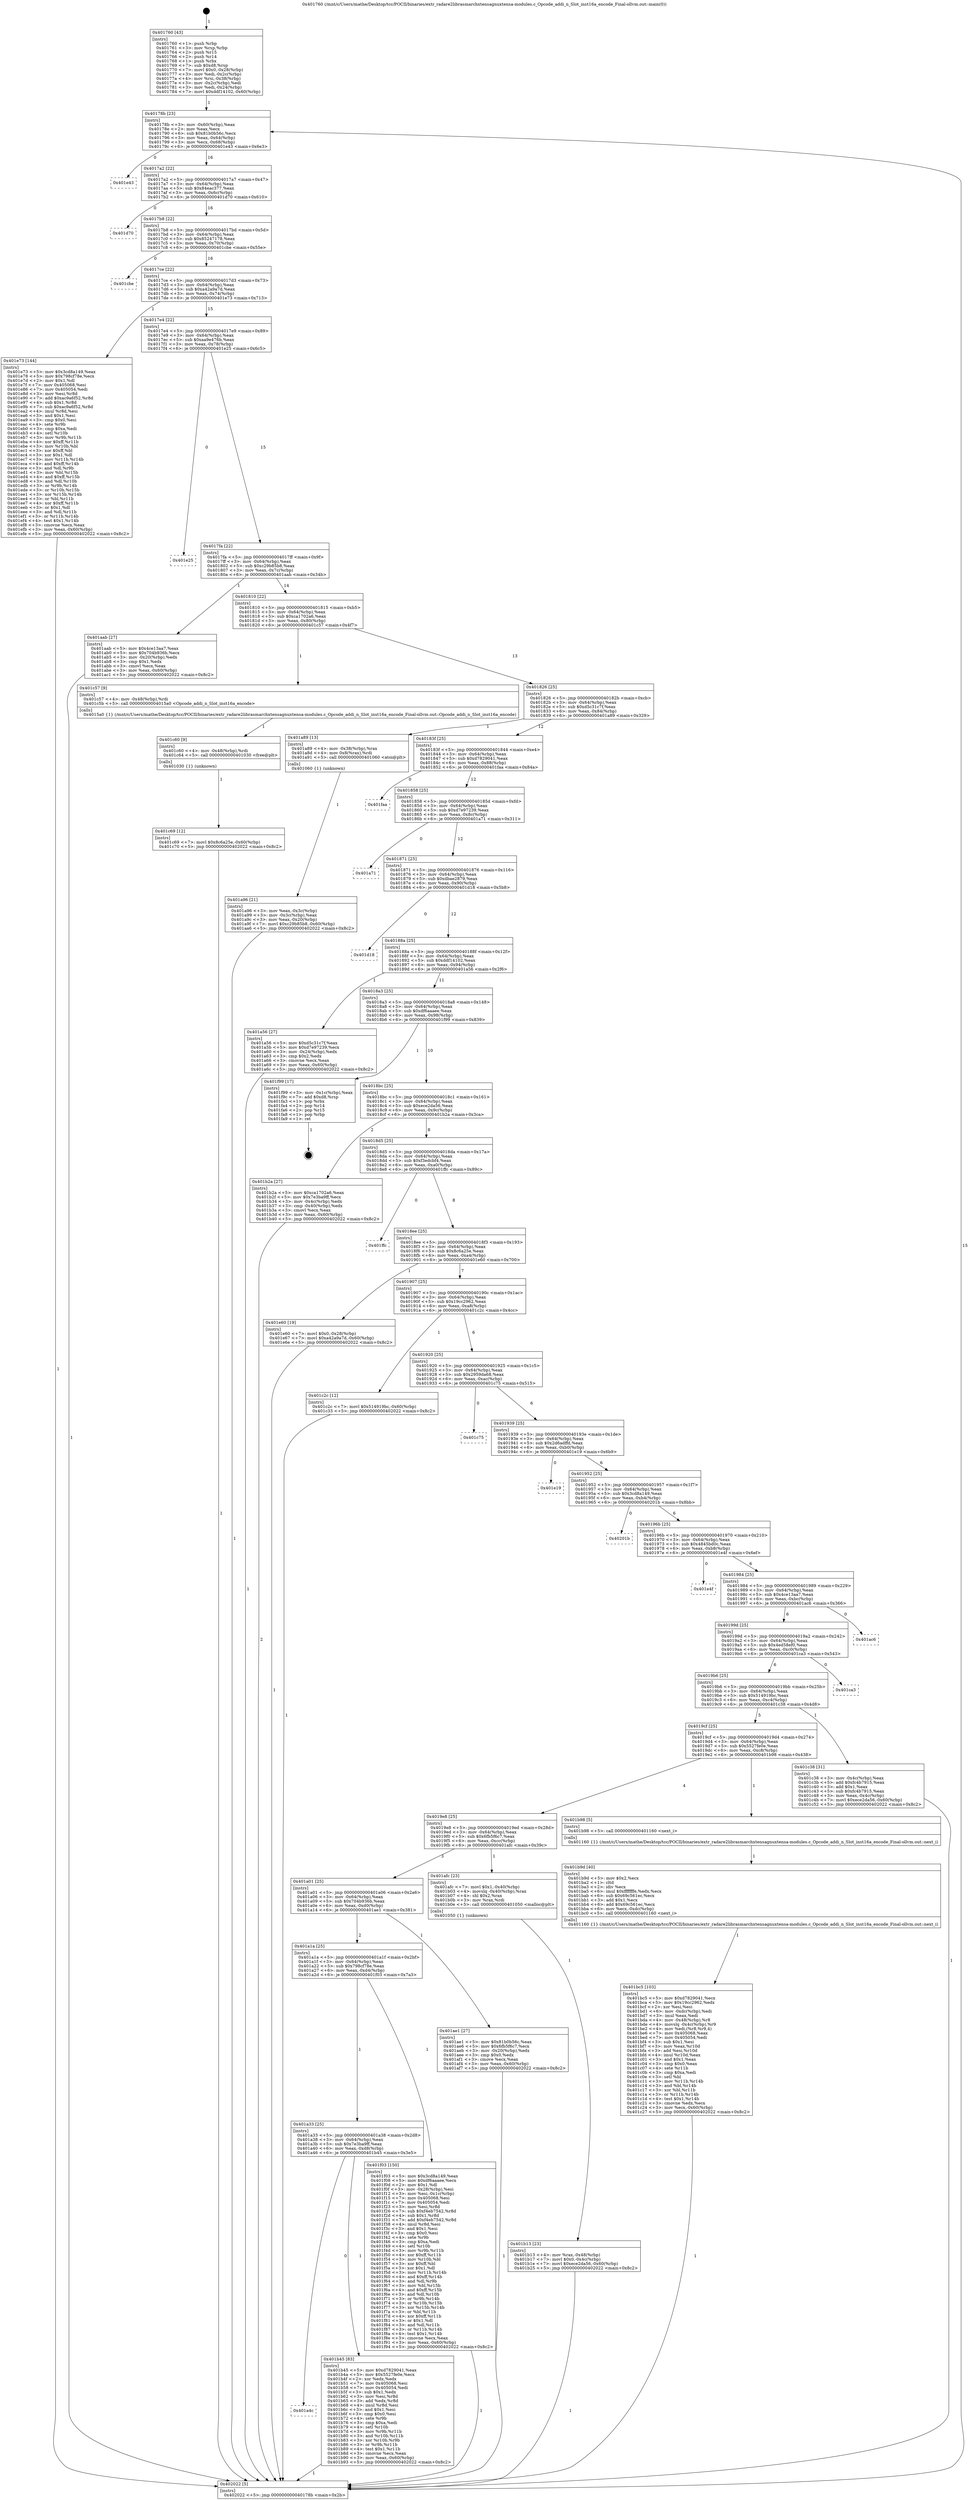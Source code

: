 digraph "0x401760" {
  label = "0x401760 (/mnt/c/Users/mathe/Desktop/tcc/POCII/binaries/extr_radare2librasmarchxtensagnuxtensa-modules.c_Opcode_addi_n_Slot_inst16a_encode_Final-ollvm.out::main(0))"
  labelloc = "t"
  node[shape=record]

  Entry [label="",width=0.3,height=0.3,shape=circle,fillcolor=black,style=filled]
  "0x40178b" [label="{
     0x40178b [23]\l
     | [instrs]\l
     &nbsp;&nbsp;0x40178b \<+3\>: mov -0x60(%rbp),%eax\l
     &nbsp;&nbsp;0x40178e \<+2\>: mov %eax,%ecx\l
     &nbsp;&nbsp;0x401790 \<+6\>: sub $0x81b0b56c,%ecx\l
     &nbsp;&nbsp;0x401796 \<+3\>: mov %eax,-0x64(%rbp)\l
     &nbsp;&nbsp;0x401799 \<+3\>: mov %ecx,-0x68(%rbp)\l
     &nbsp;&nbsp;0x40179c \<+6\>: je 0000000000401e43 \<main+0x6e3\>\l
  }"]
  "0x401e43" [label="{
     0x401e43\l
  }", style=dashed]
  "0x4017a2" [label="{
     0x4017a2 [22]\l
     | [instrs]\l
     &nbsp;&nbsp;0x4017a2 \<+5\>: jmp 00000000004017a7 \<main+0x47\>\l
     &nbsp;&nbsp;0x4017a7 \<+3\>: mov -0x64(%rbp),%eax\l
     &nbsp;&nbsp;0x4017aa \<+5\>: sub $0x84eac377,%eax\l
     &nbsp;&nbsp;0x4017af \<+3\>: mov %eax,-0x6c(%rbp)\l
     &nbsp;&nbsp;0x4017b2 \<+6\>: je 0000000000401d70 \<main+0x610\>\l
  }"]
  Exit [label="",width=0.3,height=0.3,shape=circle,fillcolor=black,style=filled,peripheries=2]
  "0x401d70" [label="{
     0x401d70\l
  }", style=dashed]
  "0x4017b8" [label="{
     0x4017b8 [22]\l
     | [instrs]\l
     &nbsp;&nbsp;0x4017b8 \<+5\>: jmp 00000000004017bd \<main+0x5d\>\l
     &nbsp;&nbsp;0x4017bd \<+3\>: mov -0x64(%rbp),%eax\l
     &nbsp;&nbsp;0x4017c0 \<+5\>: sub $0x85247178,%eax\l
     &nbsp;&nbsp;0x4017c5 \<+3\>: mov %eax,-0x70(%rbp)\l
     &nbsp;&nbsp;0x4017c8 \<+6\>: je 0000000000401cbe \<main+0x55e\>\l
  }"]
  "0x401c69" [label="{
     0x401c69 [12]\l
     | [instrs]\l
     &nbsp;&nbsp;0x401c69 \<+7\>: movl $0x8c6a25e,-0x60(%rbp)\l
     &nbsp;&nbsp;0x401c70 \<+5\>: jmp 0000000000402022 \<main+0x8c2\>\l
  }"]
  "0x401cbe" [label="{
     0x401cbe\l
  }", style=dashed]
  "0x4017ce" [label="{
     0x4017ce [22]\l
     | [instrs]\l
     &nbsp;&nbsp;0x4017ce \<+5\>: jmp 00000000004017d3 \<main+0x73\>\l
     &nbsp;&nbsp;0x4017d3 \<+3\>: mov -0x64(%rbp),%eax\l
     &nbsp;&nbsp;0x4017d6 \<+5\>: sub $0xa42a9a7d,%eax\l
     &nbsp;&nbsp;0x4017db \<+3\>: mov %eax,-0x74(%rbp)\l
     &nbsp;&nbsp;0x4017de \<+6\>: je 0000000000401e73 \<main+0x713\>\l
  }"]
  "0x401c60" [label="{
     0x401c60 [9]\l
     | [instrs]\l
     &nbsp;&nbsp;0x401c60 \<+4\>: mov -0x48(%rbp),%rdi\l
     &nbsp;&nbsp;0x401c64 \<+5\>: call 0000000000401030 \<free@plt\>\l
     | [calls]\l
     &nbsp;&nbsp;0x401030 \{1\} (unknown)\l
  }"]
  "0x401e73" [label="{
     0x401e73 [144]\l
     | [instrs]\l
     &nbsp;&nbsp;0x401e73 \<+5\>: mov $0x3cd8a149,%eax\l
     &nbsp;&nbsp;0x401e78 \<+5\>: mov $0x798cf78e,%ecx\l
     &nbsp;&nbsp;0x401e7d \<+2\>: mov $0x1,%dl\l
     &nbsp;&nbsp;0x401e7f \<+7\>: mov 0x405068,%esi\l
     &nbsp;&nbsp;0x401e86 \<+7\>: mov 0x405054,%edi\l
     &nbsp;&nbsp;0x401e8d \<+3\>: mov %esi,%r8d\l
     &nbsp;&nbsp;0x401e90 \<+7\>: add $0xac9a6f52,%r8d\l
     &nbsp;&nbsp;0x401e97 \<+4\>: sub $0x1,%r8d\l
     &nbsp;&nbsp;0x401e9b \<+7\>: sub $0xac9a6f52,%r8d\l
     &nbsp;&nbsp;0x401ea2 \<+4\>: imul %r8d,%esi\l
     &nbsp;&nbsp;0x401ea6 \<+3\>: and $0x1,%esi\l
     &nbsp;&nbsp;0x401ea9 \<+3\>: cmp $0x0,%esi\l
     &nbsp;&nbsp;0x401eac \<+4\>: sete %r9b\l
     &nbsp;&nbsp;0x401eb0 \<+3\>: cmp $0xa,%edi\l
     &nbsp;&nbsp;0x401eb3 \<+4\>: setl %r10b\l
     &nbsp;&nbsp;0x401eb7 \<+3\>: mov %r9b,%r11b\l
     &nbsp;&nbsp;0x401eba \<+4\>: xor $0xff,%r11b\l
     &nbsp;&nbsp;0x401ebe \<+3\>: mov %r10b,%bl\l
     &nbsp;&nbsp;0x401ec1 \<+3\>: xor $0xff,%bl\l
     &nbsp;&nbsp;0x401ec4 \<+3\>: xor $0x1,%dl\l
     &nbsp;&nbsp;0x401ec7 \<+3\>: mov %r11b,%r14b\l
     &nbsp;&nbsp;0x401eca \<+4\>: and $0xff,%r14b\l
     &nbsp;&nbsp;0x401ece \<+3\>: and %dl,%r9b\l
     &nbsp;&nbsp;0x401ed1 \<+3\>: mov %bl,%r15b\l
     &nbsp;&nbsp;0x401ed4 \<+4\>: and $0xff,%r15b\l
     &nbsp;&nbsp;0x401ed8 \<+3\>: and %dl,%r10b\l
     &nbsp;&nbsp;0x401edb \<+3\>: or %r9b,%r14b\l
     &nbsp;&nbsp;0x401ede \<+3\>: or %r10b,%r15b\l
     &nbsp;&nbsp;0x401ee1 \<+3\>: xor %r15b,%r14b\l
     &nbsp;&nbsp;0x401ee4 \<+3\>: or %bl,%r11b\l
     &nbsp;&nbsp;0x401ee7 \<+4\>: xor $0xff,%r11b\l
     &nbsp;&nbsp;0x401eeb \<+3\>: or $0x1,%dl\l
     &nbsp;&nbsp;0x401eee \<+3\>: and %dl,%r11b\l
     &nbsp;&nbsp;0x401ef1 \<+3\>: or %r11b,%r14b\l
     &nbsp;&nbsp;0x401ef4 \<+4\>: test $0x1,%r14b\l
     &nbsp;&nbsp;0x401ef8 \<+3\>: cmovne %ecx,%eax\l
     &nbsp;&nbsp;0x401efb \<+3\>: mov %eax,-0x60(%rbp)\l
     &nbsp;&nbsp;0x401efe \<+5\>: jmp 0000000000402022 \<main+0x8c2\>\l
  }"]
  "0x4017e4" [label="{
     0x4017e4 [22]\l
     | [instrs]\l
     &nbsp;&nbsp;0x4017e4 \<+5\>: jmp 00000000004017e9 \<main+0x89\>\l
     &nbsp;&nbsp;0x4017e9 \<+3\>: mov -0x64(%rbp),%eax\l
     &nbsp;&nbsp;0x4017ec \<+5\>: sub $0xaa9e476b,%eax\l
     &nbsp;&nbsp;0x4017f1 \<+3\>: mov %eax,-0x78(%rbp)\l
     &nbsp;&nbsp;0x4017f4 \<+6\>: je 0000000000401e25 \<main+0x6c5\>\l
  }"]
  "0x401bc5" [label="{
     0x401bc5 [103]\l
     | [instrs]\l
     &nbsp;&nbsp;0x401bc5 \<+5\>: mov $0xd7829041,%ecx\l
     &nbsp;&nbsp;0x401bca \<+5\>: mov $0x19cc2962,%edx\l
     &nbsp;&nbsp;0x401bcf \<+2\>: xor %esi,%esi\l
     &nbsp;&nbsp;0x401bd1 \<+6\>: mov -0xdc(%rbp),%edi\l
     &nbsp;&nbsp;0x401bd7 \<+3\>: imul %eax,%edi\l
     &nbsp;&nbsp;0x401bda \<+4\>: mov -0x48(%rbp),%r8\l
     &nbsp;&nbsp;0x401bde \<+4\>: movslq -0x4c(%rbp),%r9\l
     &nbsp;&nbsp;0x401be2 \<+4\>: mov %edi,(%r8,%r9,4)\l
     &nbsp;&nbsp;0x401be6 \<+7\>: mov 0x405068,%eax\l
     &nbsp;&nbsp;0x401bed \<+7\>: mov 0x405054,%edi\l
     &nbsp;&nbsp;0x401bf4 \<+3\>: sub $0x1,%esi\l
     &nbsp;&nbsp;0x401bf7 \<+3\>: mov %eax,%r10d\l
     &nbsp;&nbsp;0x401bfa \<+3\>: add %esi,%r10d\l
     &nbsp;&nbsp;0x401bfd \<+4\>: imul %r10d,%eax\l
     &nbsp;&nbsp;0x401c01 \<+3\>: and $0x1,%eax\l
     &nbsp;&nbsp;0x401c04 \<+3\>: cmp $0x0,%eax\l
     &nbsp;&nbsp;0x401c07 \<+4\>: sete %r11b\l
     &nbsp;&nbsp;0x401c0b \<+3\>: cmp $0xa,%edi\l
     &nbsp;&nbsp;0x401c0e \<+3\>: setl %bl\l
     &nbsp;&nbsp;0x401c11 \<+3\>: mov %r11b,%r14b\l
     &nbsp;&nbsp;0x401c14 \<+3\>: and %bl,%r14b\l
     &nbsp;&nbsp;0x401c17 \<+3\>: xor %bl,%r11b\l
     &nbsp;&nbsp;0x401c1a \<+3\>: or %r11b,%r14b\l
     &nbsp;&nbsp;0x401c1d \<+4\>: test $0x1,%r14b\l
     &nbsp;&nbsp;0x401c21 \<+3\>: cmovne %edx,%ecx\l
     &nbsp;&nbsp;0x401c24 \<+3\>: mov %ecx,-0x60(%rbp)\l
     &nbsp;&nbsp;0x401c27 \<+5\>: jmp 0000000000402022 \<main+0x8c2\>\l
  }"]
  "0x401e25" [label="{
     0x401e25\l
  }", style=dashed]
  "0x4017fa" [label="{
     0x4017fa [22]\l
     | [instrs]\l
     &nbsp;&nbsp;0x4017fa \<+5\>: jmp 00000000004017ff \<main+0x9f\>\l
     &nbsp;&nbsp;0x4017ff \<+3\>: mov -0x64(%rbp),%eax\l
     &nbsp;&nbsp;0x401802 \<+5\>: sub $0xc29b85b8,%eax\l
     &nbsp;&nbsp;0x401807 \<+3\>: mov %eax,-0x7c(%rbp)\l
     &nbsp;&nbsp;0x40180a \<+6\>: je 0000000000401aab \<main+0x34b\>\l
  }"]
  "0x401b9d" [label="{
     0x401b9d [40]\l
     | [instrs]\l
     &nbsp;&nbsp;0x401b9d \<+5\>: mov $0x2,%ecx\l
     &nbsp;&nbsp;0x401ba2 \<+1\>: cltd\l
     &nbsp;&nbsp;0x401ba3 \<+2\>: idiv %ecx\l
     &nbsp;&nbsp;0x401ba5 \<+6\>: imul $0xfffffffe,%edx,%ecx\l
     &nbsp;&nbsp;0x401bab \<+6\>: sub $0x69c561ec,%ecx\l
     &nbsp;&nbsp;0x401bb1 \<+3\>: add $0x1,%ecx\l
     &nbsp;&nbsp;0x401bb4 \<+6\>: add $0x69c561ec,%ecx\l
     &nbsp;&nbsp;0x401bba \<+6\>: mov %ecx,-0xdc(%rbp)\l
     &nbsp;&nbsp;0x401bc0 \<+5\>: call 0000000000401160 \<next_i\>\l
     | [calls]\l
     &nbsp;&nbsp;0x401160 \{1\} (/mnt/c/Users/mathe/Desktop/tcc/POCII/binaries/extr_radare2librasmarchxtensagnuxtensa-modules.c_Opcode_addi_n_Slot_inst16a_encode_Final-ollvm.out::next_i)\l
  }"]
  "0x401aab" [label="{
     0x401aab [27]\l
     | [instrs]\l
     &nbsp;&nbsp;0x401aab \<+5\>: mov $0x4ce13aa7,%eax\l
     &nbsp;&nbsp;0x401ab0 \<+5\>: mov $0x704b936b,%ecx\l
     &nbsp;&nbsp;0x401ab5 \<+3\>: mov -0x20(%rbp),%edx\l
     &nbsp;&nbsp;0x401ab8 \<+3\>: cmp $0x1,%edx\l
     &nbsp;&nbsp;0x401abb \<+3\>: cmovl %ecx,%eax\l
     &nbsp;&nbsp;0x401abe \<+3\>: mov %eax,-0x60(%rbp)\l
     &nbsp;&nbsp;0x401ac1 \<+5\>: jmp 0000000000402022 \<main+0x8c2\>\l
  }"]
  "0x401810" [label="{
     0x401810 [22]\l
     | [instrs]\l
     &nbsp;&nbsp;0x401810 \<+5\>: jmp 0000000000401815 \<main+0xb5\>\l
     &nbsp;&nbsp;0x401815 \<+3\>: mov -0x64(%rbp),%eax\l
     &nbsp;&nbsp;0x401818 \<+5\>: sub $0xca1702a6,%eax\l
     &nbsp;&nbsp;0x40181d \<+3\>: mov %eax,-0x80(%rbp)\l
     &nbsp;&nbsp;0x401820 \<+6\>: je 0000000000401c57 \<main+0x4f7\>\l
  }"]
  "0x401a4c" [label="{
     0x401a4c\l
  }", style=dashed]
  "0x401c57" [label="{
     0x401c57 [9]\l
     | [instrs]\l
     &nbsp;&nbsp;0x401c57 \<+4\>: mov -0x48(%rbp),%rdi\l
     &nbsp;&nbsp;0x401c5b \<+5\>: call 00000000004015a0 \<Opcode_addi_n_Slot_inst16a_encode\>\l
     | [calls]\l
     &nbsp;&nbsp;0x4015a0 \{1\} (/mnt/c/Users/mathe/Desktop/tcc/POCII/binaries/extr_radare2librasmarchxtensagnuxtensa-modules.c_Opcode_addi_n_Slot_inst16a_encode_Final-ollvm.out::Opcode_addi_n_Slot_inst16a_encode)\l
  }"]
  "0x401826" [label="{
     0x401826 [25]\l
     | [instrs]\l
     &nbsp;&nbsp;0x401826 \<+5\>: jmp 000000000040182b \<main+0xcb\>\l
     &nbsp;&nbsp;0x40182b \<+3\>: mov -0x64(%rbp),%eax\l
     &nbsp;&nbsp;0x40182e \<+5\>: sub $0xd5c31c7f,%eax\l
     &nbsp;&nbsp;0x401833 \<+6\>: mov %eax,-0x84(%rbp)\l
     &nbsp;&nbsp;0x401839 \<+6\>: je 0000000000401a89 \<main+0x329\>\l
  }"]
  "0x401b45" [label="{
     0x401b45 [83]\l
     | [instrs]\l
     &nbsp;&nbsp;0x401b45 \<+5\>: mov $0xd7829041,%eax\l
     &nbsp;&nbsp;0x401b4a \<+5\>: mov $0x5527fe0e,%ecx\l
     &nbsp;&nbsp;0x401b4f \<+2\>: xor %edx,%edx\l
     &nbsp;&nbsp;0x401b51 \<+7\>: mov 0x405068,%esi\l
     &nbsp;&nbsp;0x401b58 \<+7\>: mov 0x405054,%edi\l
     &nbsp;&nbsp;0x401b5f \<+3\>: sub $0x1,%edx\l
     &nbsp;&nbsp;0x401b62 \<+3\>: mov %esi,%r8d\l
     &nbsp;&nbsp;0x401b65 \<+3\>: add %edx,%r8d\l
     &nbsp;&nbsp;0x401b68 \<+4\>: imul %r8d,%esi\l
     &nbsp;&nbsp;0x401b6c \<+3\>: and $0x1,%esi\l
     &nbsp;&nbsp;0x401b6f \<+3\>: cmp $0x0,%esi\l
     &nbsp;&nbsp;0x401b72 \<+4\>: sete %r9b\l
     &nbsp;&nbsp;0x401b76 \<+3\>: cmp $0xa,%edi\l
     &nbsp;&nbsp;0x401b79 \<+4\>: setl %r10b\l
     &nbsp;&nbsp;0x401b7d \<+3\>: mov %r9b,%r11b\l
     &nbsp;&nbsp;0x401b80 \<+3\>: and %r10b,%r11b\l
     &nbsp;&nbsp;0x401b83 \<+3\>: xor %r10b,%r9b\l
     &nbsp;&nbsp;0x401b86 \<+3\>: or %r9b,%r11b\l
     &nbsp;&nbsp;0x401b89 \<+4\>: test $0x1,%r11b\l
     &nbsp;&nbsp;0x401b8d \<+3\>: cmovne %ecx,%eax\l
     &nbsp;&nbsp;0x401b90 \<+3\>: mov %eax,-0x60(%rbp)\l
     &nbsp;&nbsp;0x401b93 \<+5\>: jmp 0000000000402022 \<main+0x8c2\>\l
  }"]
  "0x401a89" [label="{
     0x401a89 [13]\l
     | [instrs]\l
     &nbsp;&nbsp;0x401a89 \<+4\>: mov -0x38(%rbp),%rax\l
     &nbsp;&nbsp;0x401a8d \<+4\>: mov 0x8(%rax),%rdi\l
     &nbsp;&nbsp;0x401a91 \<+5\>: call 0000000000401060 \<atoi@plt\>\l
     | [calls]\l
     &nbsp;&nbsp;0x401060 \{1\} (unknown)\l
  }"]
  "0x40183f" [label="{
     0x40183f [25]\l
     | [instrs]\l
     &nbsp;&nbsp;0x40183f \<+5\>: jmp 0000000000401844 \<main+0xe4\>\l
     &nbsp;&nbsp;0x401844 \<+3\>: mov -0x64(%rbp),%eax\l
     &nbsp;&nbsp;0x401847 \<+5\>: sub $0xd7829041,%eax\l
     &nbsp;&nbsp;0x40184c \<+6\>: mov %eax,-0x88(%rbp)\l
     &nbsp;&nbsp;0x401852 \<+6\>: je 0000000000401faa \<main+0x84a\>\l
  }"]
  "0x401a33" [label="{
     0x401a33 [25]\l
     | [instrs]\l
     &nbsp;&nbsp;0x401a33 \<+5\>: jmp 0000000000401a38 \<main+0x2d8\>\l
     &nbsp;&nbsp;0x401a38 \<+3\>: mov -0x64(%rbp),%eax\l
     &nbsp;&nbsp;0x401a3b \<+5\>: sub $0x7e3ba9ff,%eax\l
     &nbsp;&nbsp;0x401a40 \<+6\>: mov %eax,-0xd8(%rbp)\l
     &nbsp;&nbsp;0x401a46 \<+6\>: je 0000000000401b45 \<main+0x3e5\>\l
  }"]
  "0x401faa" [label="{
     0x401faa\l
  }", style=dashed]
  "0x401858" [label="{
     0x401858 [25]\l
     | [instrs]\l
     &nbsp;&nbsp;0x401858 \<+5\>: jmp 000000000040185d \<main+0xfd\>\l
     &nbsp;&nbsp;0x40185d \<+3\>: mov -0x64(%rbp),%eax\l
     &nbsp;&nbsp;0x401860 \<+5\>: sub $0xd7e97239,%eax\l
     &nbsp;&nbsp;0x401865 \<+6\>: mov %eax,-0x8c(%rbp)\l
     &nbsp;&nbsp;0x40186b \<+6\>: je 0000000000401a71 \<main+0x311\>\l
  }"]
  "0x401f03" [label="{
     0x401f03 [150]\l
     | [instrs]\l
     &nbsp;&nbsp;0x401f03 \<+5\>: mov $0x3cd8a149,%eax\l
     &nbsp;&nbsp;0x401f08 \<+5\>: mov $0xdf6aaaee,%ecx\l
     &nbsp;&nbsp;0x401f0d \<+2\>: mov $0x1,%dl\l
     &nbsp;&nbsp;0x401f0f \<+3\>: mov -0x28(%rbp),%esi\l
     &nbsp;&nbsp;0x401f12 \<+3\>: mov %esi,-0x1c(%rbp)\l
     &nbsp;&nbsp;0x401f15 \<+7\>: mov 0x405068,%esi\l
     &nbsp;&nbsp;0x401f1c \<+7\>: mov 0x405054,%edi\l
     &nbsp;&nbsp;0x401f23 \<+3\>: mov %esi,%r8d\l
     &nbsp;&nbsp;0x401f26 \<+7\>: sub $0xf4eb7542,%r8d\l
     &nbsp;&nbsp;0x401f2d \<+4\>: sub $0x1,%r8d\l
     &nbsp;&nbsp;0x401f31 \<+7\>: add $0xf4eb7542,%r8d\l
     &nbsp;&nbsp;0x401f38 \<+4\>: imul %r8d,%esi\l
     &nbsp;&nbsp;0x401f3c \<+3\>: and $0x1,%esi\l
     &nbsp;&nbsp;0x401f3f \<+3\>: cmp $0x0,%esi\l
     &nbsp;&nbsp;0x401f42 \<+4\>: sete %r9b\l
     &nbsp;&nbsp;0x401f46 \<+3\>: cmp $0xa,%edi\l
     &nbsp;&nbsp;0x401f49 \<+4\>: setl %r10b\l
     &nbsp;&nbsp;0x401f4d \<+3\>: mov %r9b,%r11b\l
     &nbsp;&nbsp;0x401f50 \<+4\>: xor $0xff,%r11b\l
     &nbsp;&nbsp;0x401f54 \<+3\>: mov %r10b,%bl\l
     &nbsp;&nbsp;0x401f57 \<+3\>: xor $0xff,%bl\l
     &nbsp;&nbsp;0x401f5a \<+3\>: xor $0x1,%dl\l
     &nbsp;&nbsp;0x401f5d \<+3\>: mov %r11b,%r14b\l
     &nbsp;&nbsp;0x401f60 \<+4\>: and $0xff,%r14b\l
     &nbsp;&nbsp;0x401f64 \<+3\>: and %dl,%r9b\l
     &nbsp;&nbsp;0x401f67 \<+3\>: mov %bl,%r15b\l
     &nbsp;&nbsp;0x401f6a \<+4\>: and $0xff,%r15b\l
     &nbsp;&nbsp;0x401f6e \<+3\>: and %dl,%r10b\l
     &nbsp;&nbsp;0x401f71 \<+3\>: or %r9b,%r14b\l
     &nbsp;&nbsp;0x401f74 \<+3\>: or %r10b,%r15b\l
     &nbsp;&nbsp;0x401f77 \<+3\>: xor %r15b,%r14b\l
     &nbsp;&nbsp;0x401f7a \<+3\>: or %bl,%r11b\l
     &nbsp;&nbsp;0x401f7d \<+4\>: xor $0xff,%r11b\l
     &nbsp;&nbsp;0x401f81 \<+3\>: or $0x1,%dl\l
     &nbsp;&nbsp;0x401f84 \<+3\>: and %dl,%r11b\l
     &nbsp;&nbsp;0x401f87 \<+3\>: or %r11b,%r14b\l
     &nbsp;&nbsp;0x401f8a \<+4\>: test $0x1,%r14b\l
     &nbsp;&nbsp;0x401f8e \<+3\>: cmovne %ecx,%eax\l
     &nbsp;&nbsp;0x401f91 \<+3\>: mov %eax,-0x60(%rbp)\l
     &nbsp;&nbsp;0x401f94 \<+5\>: jmp 0000000000402022 \<main+0x8c2\>\l
  }"]
  "0x401a71" [label="{
     0x401a71\l
  }", style=dashed]
  "0x401871" [label="{
     0x401871 [25]\l
     | [instrs]\l
     &nbsp;&nbsp;0x401871 \<+5\>: jmp 0000000000401876 \<main+0x116\>\l
     &nbsp;&nbsp;0x401876 \<+3\>: mov -0x64(%rbp),%eax\l
     &nbsp;&nbsp;0x401879 \<+5\>: sub $0xdbae2879,%eax\l
     &nbsp;&nbsp;0x40187e \<+6\>: mov %eax,-0x90(%rbp)\l
     &nbsp;&nbsp;0x401884 \<+6\>: je 0000000000401d18 \<main+0x5b8\>\l
  }"]
  "0x401b13" [label="{
     0x401b13 [23]\l
     | [instrs]\l
     &nbsp;&nbsp;0x401b13 \<+4\>: mov %rax,-0x48(%rbp)\l
     &nbsp;&nbsp;0x401b17 \<+7\>: movl $0x0,-0x4c(%rbp)\l
     &nbsp;&nbsp;0x401b1e \<+7\>: movl $0xece2da56,-0x60(%rbp)\l
     &nbsp;&nbsp;0x401b25 \<+5\>: jmp 0000000000402022 \<main+0x8c2\>\l
  }"]
  "0x401d18" [label="{
     0x401d18\l
  }", style=dashed]
  "0x40188a" [label="{
     0x40188a [25]\l
     | [instrs]\l
     &nbsp;&nbsp;0x40188a \<+5\>: jmp 000000000040188f \<main+0x12f\>\l
     &nbsp;&nbsp;0x40188f \<+3\>: mov -0x64(%rbp),%eax\l
     &nbsp;&nbsp;0x401892 \<+5\>: sub $0xddf14102,%eax\l
     &nbsp;&nbsp;0x401897 \<+6\>: mov %eax,-0x94(%rbp)\l
     &nbsp;&nbsp;0x40189d \<+6\>: je 0000000000401a56 \<main+0x2f6\>\l
  }"]
  "0x401a1a" [label="{
     0x401a1a [25]\l
     | [instrs]\l
     &nbsp;&nbsp;0x401a1a \<+5\>: jmp 0000000000401a1f \<main+0x2bf\>\l
     &nbsp;&nbsp;0x401a1f \<+3\>: mov -0x64(%rbp),%eax\l
     &nbsp;&nbsp;0x401a22 \<+5\>: sub $0x798cf78e,%eax\l
     &nbsp;&nbsp;0x401a27 \<+6\>: mov %eax,-0xd4(%rbp)\l
     &nbsp;&nbsp;0x401a2d \<+6\>: je 0000000000401f03 \<main+0x7a3\>\l
  }"]
  "0x401a56" [label="{
     0x401a56 [27]\l
     | [instrs]\l
     &nbsp;&nbsp;0x401a56 \<+5\>: mov $0xd5c31c7f,%eax\l
     &nbsp;&nbsp;0x401a5b \<+5\>: mov $0xd7e97239,%ecx\l
     &nbsp;&nbsp;0x401a60 \<+3\>: mov -0x24(%rbp),%edx\l
     &nbsp;&nbsp;0x401a63 \<+3\>: cmp $0x2,%edx\l
     &nbsp;&nbsp;0x401a66 \<+3\>: cmovne %ecx,%eax\l
     &nbsp;&nbsp;0x401a69 \<+3\>: mov %eax,-0x60(%rbp)\l
     &nbsp;&nbsp;0x401a6c \<+5\>: jmp 0000000000402022 \<main+0x8c2\>\l
  }"]
  "0x4018a3" [label="{
     0x4018a3 [25]\l
     | [instrs]\l
     &nbsp;&nbsp;0x4018a3 \<+5\>: jmp 00000000004018a8 \<main+0x148\>\l
     &nbsp;&nbsp;0x4018a8 \<+3\>: mov -0x64(%rbp),%eax\l
     &nbsp;&nbsp;0x4018ab \<+5\>: sub $0xdf6aaaee,%eax\l
     &nbsp;&nbsp;0x4018b0 \<+6\>: mov %eax,-0x98(%rbp)\l
     &nbsp;&nbsp;0x4018b6 \<+6\>: je 0000000000401f99 \<main+0x839\>\l
  }"]
  "0x402022" [label="{
     0x402022 [5]\l
     | [instrs]\l
     &nbsp;&nbsp;0x402022 \<+5\>: jmp 000000000040178b \<main+0x2b\>\l
  }"]
  "0x401760" [label="{
     0x401760 [43]\l
     | [instrs]\l
     &nbsp;&nbsp;0x401760 \<+1\>: push %rbp\l
     &nbsp;&nbsp;0x401761 \<+3\>: mov %rsp,%rbp\l
     &nbsp;&nbsp;0x401764 \<+2\>: push %r15\l
     &nbsp;&nbsp;0x401766 \<+2\>: push %r14\l
     &nbsp;&nbsp;0x401768 \<+1\>: push %rbx\l
     &nbsp;&nbsp;0x401769 \<+7\>: sub $0xd8,%rsp\l
     &nbsp;&nbsp;0x401770 \<+7\>: movl $0x0,-0x28(%rbp)\l
     &nbsp;&nbsp;0x401777 \<+3\>: mov %edi,-0x2c(%rbp)\l
     &nbsp;&nbsp;0x40177a \<+4\>: mov %rsi,-0x38(%rbp)\l
     &nbsp;&nbsp;0x40177e \<+3\>: mov -0x2c(%rbp),%edi\l
     &nbsp;&nbsp;0x401781 \<+3\>: mov %edi,-0x24(%rbp)\l
     &nbsp;&nbsp;0x401784 \<+7\>: movl $0xddf14102,-0x60(%rbp)\l
  }"]
  "0x401a96" [label="{
     0x401a96 [21]\l
     | [instrs]\l
     &nbsp;&nbsp;0x401a96 \<+3\>: mov %eax,-0x3c(%rbp)\l
     &nbsp;&nbsp;0x401a99 \<+3\>: mov -0x3c(%rbp),%eax\l
     &nbsp;&nbsp;0x401a9c \<+3\>: mov %eax,-0x20(%rbp)\l
     &nbsp;&nbsp;0x401a9f \<+7\>: movl $0xc29b85b8,-0x60(%rbp)\l
     &nbsp;&nbsp;0x401aa6 \<+5\>: jmp 0000000000402022 \<main+0x8c2\>\l
  }"]
  "0x401ae1" [label="{
     0x401ae1 [27]\l
     | [instrs]\l
     &nbsp;&nbsp;0x401ae1 \<+5\>: mov $0x81b0b56c,%eax\l
     &nbsp;&nbsp;0x401ae6 \<+5\>: mov $0x6fb5f6c7,%ecx\l
     &nbsp;&nbsp;0x401aeb \<+3\>: mov -0x20(%rbp),%edx\l
     &nbsp;&nbsp;0x401aee \<+3\>: cmp $0x0,%edx\l
     &nbsp;&nbsp;0x401af1 \<+3\>: cmove %ecx,%eax\l
     &nbsp;&nbsp;0x401af4 \<+3\>: mov %eax,-0x60(%rbp)\l
     &nbsp;&nbsp;0x401af7 \<+5\>: jmp 0000000000402022 \<main+0x8c2\>\l
  }"]
  "0x401f99" [label="{
     0x401f99 [17]\l
     | [instrs]\l
     &nbsp;&nbsp;0x401f99 \<+3\>: mov -0x1c(%rbp),%eax\l
     &nbsp;&nbsp;0x401f9c \<+7\>: add $0xd8,%rsp\l
     &nbsp;&nbsp;0x401fa3 \<+1\>: pop %rbx\l
     &nbsp;&nbsp;0x401fa4 \<+2\>: pop %r14\l
     &nbsp;&nbsp;0x401fa6 \<+2\>: pop %r15\l
     &nbsp;&nbsp;0x401fa8 \<+1\>: pop %rbp\l
     &nbsp;&nbsp;0x401fa9 \<+1\>: ret\l
  }"]
  "0x4018bc" [label="{
     0x4018bc [25]\l
     | [instrs]\l
     &nbsp;&nbsp;0x4018bc \<+5\>: jmp 00000000004018c1 \<main+0x161\>\l
     &nbsp;&nbsp;0x4018c1 \<+3\>: mov -0x64(%rbp),%eax\l
     &nbsp;&nbsp;0x4018c4 \<+5\>: sub $0xece2da56,%eax\l
     &nbsp;&nbsp;0x4018c9 \<+6\>: mov %eax,-0x9c(%rbp)\l
     &nbsp;&nbsp;0x4018cf \<+6\>: je 0000000000401b2a \<main+0x3ca\>\l
  }"]
  "0x401a01" [label="{
     0x401a01 [25]\l
     | [instrs]\l
     &nbsp;&nbsp;0x401a01 \<+5\>: jmp 0000000000401a06 \<main+0x2a6\>\l
     &nbsp;&nbsp;0x401a06 \<+3\>: mov -0x64(%rbp),%eax\l
     &nbsp;&nbsp;0x401a09 \<+5\>: sub $0x704b936b,%eax\l
     &nbsp;&nbsp;0x401a0e \<+6\>: mov %eax,-0xd0(%rbp)\l
     &nbsp;&nbsp;0x401a14 \<+6\>: je 0000000000401ae1 \<main+0x381\>\l
  }"]
  "0x401b2a" [label="{
     0x401b2a [27]\l
     | [instrs]\l
     &nbsp;&nbsp;0x401b2a \<+5\>: mov $0xca1702a6,%eax\l
     &nbsp;&nbsp;0x401b2f \<+5\>: mov $0x7e3ba9ff,%ecx\l
     &nbsp;&nbsp;0x401b34 \<+3\>: mov -0x4c(%rbp),%edx\l
     &nbsp;&nbsp;0x401b37 \<+3\>: cmp -0x40(%rbp),%edx\l
     &nbsp;&nbsp;0x401b3a \<+3\>: cmovl %ecx,%eax\l
     &nbsp;&nbsp;0x401b3d \<+3\>: mov %eax,-0x60(%rbp)\l
     &nbsp;&nbsp;0x401b40 \<+5\>: jmp 0000000000402022 \<main+0x8c2\>\l
  }"]
  "0x4018d5" [label="{
     0x4018d5 [25]\l
     | [instrs]\l
     &nbsp;&nbsp;0x4018d5 \<+5\>: jmp 00000000004018da \<main+0x17a\>\l
     &nbsp;&nbsp;0x4018da \<+3\>: mov -0x64(%rbp),%eax\l
     &nbsp;&nbsp;0x4018dd \<+5\>: sub $0xf3edcbf4,%eax\l
     &nbsp;&nbsp;0x4018e2 \<+6\>: mov %eax,-0xa0(%rbp)\l
     &nbsp;&nbsp;0x4018e8 \<+6\>: je 0000000000401ffc \<main+0x89c\>\l
  }"]
  "0x401afc" [label="{
     0x401afc [23]\l
     | [instrs]\l
     &nbsp;&nbsp;0x401afc \<+7\>: movl $0x1,-0x40(%rbp)\l
     &nbsp;&nbsp;0x401b03 \<+4\>: movslq -0x40(%rbp),%rax\l
     &nbsp;&nbsp;0x401b07 \<+4\>: shl $0x2,%rax\l
     &nbsp;&nbsp;0x401b0b \<+3\>: mov %rax,%rdi\l
     &nbsp;&nbsp;0x401b0e \<+5\>: call 0000000000401050 \<malloc@plt\>\l
     | [calls]\l
     &nbsp;&nbsp;0x401050 \{1\} (unknown)\l
  }"]
  "0x401ffc" [label="{
     0x401ffc\l
  }", style=dashed]
  "0x4018ee" [label="{
     0x4018ee [25]\l
     | [instrs]\l
     &nbsp;&nbsp;0x4018ee \<+5\>: jmp 00000000004018f3 \<main+0x193\>\l
     &nbsp;&nbsp;0x4018f3 \<+3\>: mov -0x64(%rbp),%eax\l
     &nbsp;&nbsp;0x4018f6 \<+5\>: sub $0x8c6a25e,%eax\l
     &nbsp;&nbsp;0x4018fb \<+6\>: mov %eax,-0xa4(%rbp)\l
     &nbsp;&nbsp;0x401901 \<+6\>: je 0000000000401e60 \<main+0x700\>\l
  }"]
  "0x4019e8" [label="{
     0x4019e8 [25]\l
     | [instrs]\l
     &nbsp;&nbsp;0x4019e8 \<+5\>: jmp 00000000004019ed \<main+0x28d\>\l
     &nbsp;&nbsp;0x4019ed \<+3\>: mov -0x64(%rbp),%eax\l
     &nbsp;&nbsp;0x4019f0 \<+5\>: sub $0x6fb5f6c7,%eax\l
     &nbsp;&nbsp;0x4019f5 \<+6\>: mov %eax,-0xcc(%rbp)\l
     &nbsp;&nbsp;0x4019fb \<+6\>: je 0000000000401afc \<main+0x39c\>\l
  }"]
  "0x401e60" [label="{
     0x401e60 [19]\l
     | [instrs]\l
     &nbsp;&nbsp;0x401e60 \<+7\>: movl $0x0,-0x28(%rbp)\l
     &nbsp;&nbsp;0x401e67 \<+7\>: movl $0xa42a9a7d,-0x60(%rbp)\l
     &nbsp;&nbsp;0x401e6e \<+5\>: jmp 0000000000402022 \<main+0x8c2\>\l
  }"]
  "0x401907" [label="{
     0x401907 [25]\l
     | [instrs]\l
     &nbsp;&nbsp;0x401907 \<+5\>: jmp 000000000040190c \<main+0x1ac\>\l
     &nbsp;&nbsp;0x40190c \<+3\>: mov -0x64(%rbp),%eax\l
     &nbsp;&nbsp;0x40190f \<+5\>: sub $0x19cc2962,%eax\l
     &nbsp;&nbsp;0x401914 \<+6\>: mov %eax,-0xa8(%rbp)\l
     &nbsp;&nbsp;0x40191a \<+6\>: je 0000000000401c2c \<main+0x4cc\>\l
  }"]
  "0x401b98" [label="{
     0x401b98 [5]\l
     | [instrs]\l
     &nbsp;&nbsp;0x401b98 \<+5\>: call 0000000000401160 \<next_i\>\l
     | [calls]\l
     &nbsp;&nbsp;0x401160 \{1\} (/mnt/c/Users/mathe/Desktop/tcc/POCII/binaries/extr_radare2librasmarchxtensagnuxtensa-modules.c_Opcode_addi_n_Slot_inst16a_encode_Final-ollvm.out::next_i)\l
  }"]
  "0x401c2c" [label="{
     0x401c2c [12]\l
     | [instrs]\l
     &nbsp;&nbsp;0x401c2c \<+7\>: movl $0x514919bc,-0x60(%rbp)\l
     &nbsp;&nbsp;0x401c33 \<+5\>: jmp 0000000000402022 \<main+0x8c2\>\l
  }"]
  "0x401920" [label="{
     0x401920 [25]\l
     | [instrs]\l
     &nbsp;&nbsp;0x401920 \<+5\>: jmp 0000000000401925 \<main+0x1c5\>\l
     &nbsp;&nbsp;0x401925 \<+3\>: mov -0x64(%rbp),%eax\l
     &nbsp;&nbsp;0x401928 \<+5\>: sub $0x2959da68,%eax\l
     &nbsp;&nbsp;0x40192d \<+6\>: mov %eax,-0xac(%rbp)\l
     &nbsp;&nbsp;0x401933 \<+6\>: je 0000000000401c75 \<main+0x515\>\l
  }"]
  "0x4019cf" [label="{
     0x4019cf [25]\l
     | [instrs]\l
     &nbsp;&nbsp;0x4019cf \<+5\>: jmp 00000000004019d4 \<main+0x274\>\l
     &nbsp;&nbsp;0x4019d4 \<+3\>: mov -0x64(%rbp),%eax\l
     &nbsp;&nbsp;0x4019d7 \<+5\>: sub $0x5527fe0e,%eax\l
     &nbsp;&nbsp;0x4019dc \<+6\>: mov %eax,-0xc8(%rbp)\l
     &nbsp;&nbsp;0x4019e2 \<+6\>: je 0000000000401b98 \<main+0x438\>\l
  }"]
  "0x401c75" [label="{
     0x401c75\l
  }", style=dashed]
  "0x401939" [label="{
     0x401939 [25]\l
     | [instrs]\l
     &nbsp;&nbsp;0x401939 \<+5\>: jmp 000000000040193e \<main+0x1de\>\l
     &nbsp;&nbsp;0x40193e \<+3\>: mov -0x64(%rbp),%eax\l
     &nbsp;&nbsp;0x401941 \<+5\>: sub $0x2d6adffd,%eax\l
     &nbsp;&nbsp;0x401946 \<+6\>: mov %eax,-0xb0(%rbp)\l
     &nbsp;&nbsp;0x40194c \<+6\>: je 0000000000401e19 \<main+0x6b9\>\l
  }"]
  "0x401c38" [label="{
     0x401c38 [31]\l
     | [instrs]\l
     &nbsp;&nbsp;0x401c38 \<+3\>: mov -0x4c(%rbp),%eax\l
     &nbsp;&nbsp;0x401c3b \<+5\>: add $0xfc4b7915,%eax\l
     &nbsp;&nbsp;0x401c40 \<+3\>: add $0x1,%eax\l
     &nbsp;&nbsp;0x401c43 \<+5\>: sub $0xfc4b7915,%eax\l
     &nbsp;&nbsp;0x401c48 \<+3\>: mov %eax,-0x4c(%rbp)\l
     &nbsp;&nbsp;0x401c4b \<+7\>: movl $0xece2da56,-0x60(%rbp)\l
     &nbsp;&nbsp;0x401c52 \<+5\>: jmp 0000000000402022 \<main+0x8c2\>\l
  }"]
  "0x401e19" [label="{
     0x401e19\l
  }", style=dashed]
  "0x401952" [label="{
     0x401952 [25]\l
     | [instrs]\l
     &nbsp;&nbsp;0x401952 \<+5\>: jmp 0000000000401957 \<main+0x1f7\>\l
     &nbsp;&nbsp;0x401957 \<+3\>: mov -0x64(%rbp),%eax\l
     &nbsp;&nbsp;0x40195a \<+5\>: sub $0x3cd8a149,%eax\l
     &nbsp;&nbsp;0x40195f \<+6\>: mov %eax,-0xb4(%rbp)\l
     &nbsp;&nbsp;0x401965 \<+6\>: je 000000000040201b \<main+0x8bb\>\l
  }"]
  "0x4019b6" [label="{
     0x4019b6 [25]\l
     | [instrs]\l
     &nbsp;&nbsp;0x4019b6 \<+5\>: jmp 00000000004019bb \<main+0x25b\>\l
     &nbsp;&nbsp;0x4019bb \<+3\>: mov -0x64(%rbp),%eax\l
     &nbsp;&nbsp;0x4019be \<+5\>: sub $0x514919bc,%eax\l
     &nbsp;&nbsp;0x4019c3 \<+6\>: mov %eax,-0xc4(%rbp)\l
     &nbsp;&nbsp;0x4019c9 \<+6\>: je 0000000000401c38 \<main+0x4d8\>\l
  }"]
  "0x40201b" [label="{
     0x40201b\l
  }", style=dashed]
  "0x40196b" [label="{
     0x40196b [25]\l
     | [instrs]\l
     &nbsp;&nbsp;0x40196b \<+5\>: jmp 0000000000401970 \<main+0x210\>\l
     &nbsp;&nbsp;0x401970 \<+3\>: mov -0x64(%rbp),%eax\l
     &nbsp;&nbsp;0x401973 \<+5\>: sub $0x4845bd0c,%eax\l
     &nbsp;&nbsp;0x401978 \<+6\>: mov %eax,-0xb8(%rbp)\l
     &nbsp;&nbsp;0x40197e \<+6\>: je 0000000000401e4f \<main+0x6ef\>\l
  }"]
  "0x401ca3" [label="{
     0x401ca3\l
  }", style=dashed]
  "0x401e4f" [label="{
     0x401e4f\l
  }", style=dashed]
  "0x401984" [label="{
     0x401984 [25]\l
     | [instrs]\l
     &nbsp;&nbsp;0x401984 \<+5\>: jmp 0000000000401989 \<main+0x229\>\l
     &nbsp;&nbsp;0x401989 \<+3\>: mov -0x64(%rbp),%eax\l
     &nbsp;&nbsp;0x40198c \<+5\>: sub $0x4ce13aa7,%eax\l
     &nbsp;&nbsp;0x401991 \<+6\>: mov %eax,-0xbc(%rbp)\l
     &nbsp;&nbsp;0x401997 \<+6\>: je 0000000000401ac6 \<main+0x366\>\l
  }"]
  "0x40199d" [label="{
     0x40199d [25]\l
     | [instrs]\l
     &nbsp;&nbsp;0x40199d \<+5\>: jmp 00000000004019a2 \<main+0x242\>\l
     &nbsp;&nbsp;0x4019a2 \<+3\>: mov -0x64(%rbp),%eax\l
     &nbsp;&nbsp;0x4019a5 \<+5\>: sub $0x4ed58ef0,%eax\l
     &nbsp;&nbsp;0x4019aa \<+6\>: mov %eax,-0xc0(%rbp)\l
     &nbsp;&nbsp;0x4019b0 \<+6\>: je 0000000000401ca3 \<main+0x543\>\l
  }"]
  "0x401ac6" [label="{
     0x401ac6\l
  }", style=dashed]
  Entry -> "0x401760" [label=" 1"]
  "0x40178b" -> "0x401e43" [label=" 0"]
  "0x40178b" -> "0x4017a2" [label=" 16"]
  "0x401f99" -> Exit [label=" 1"]
  "0x4017a2" -> "0x401d70" [label=" 0"]
  "0x4017a2" -> "0x4017b8" [label=" 16"]
  "0x401f03" -> "0x402022" [label=" 1"]
  "0x4017b8" -> "0x401cbe" [label=" 0"]
  "0x4017b8" -> "0x4017ce" [label=" 16"]
  "0x401e73" -> "0x402022" [label=" 1"]
  "0x4017ce" -> "0x401e73" [label=" 1"]
  "0x4017ce" -> "0x4017e4" [label=" 15"]
  "0x401e60" -> "0x402022" [label=" 1"]
  "0x4017e4" -> "0x401e25" [label=" 0"]
  "0x4017e4" -> "0x4017fa" [label=" 15"]
  "0x401c69" -> "0x402022" [label=" 1"]
  "0x4017fa" -> "0x401aab" [label=" 1"]
  "0x4017fa" -> "0x401810" [label=" 14"]
  "0x401c60" -> "0x401c69" [label=" 1"]
  "0x401810" -> "0x401c57" [label=" 1"]
  "0x401810" -> "0x401826" [label=" 13"]
  "0x401c57" -> "0x401c60" [label=" 1"]
  "0x401826" -> "0x401a89" [label=" 1"]
  "0x401826" -> "0x40183f" [label=" 12"]
  "0x401c38" -> "0x402022" [label=" 1"]
  "0x40183f" -> "0x401faa" [label=" 0"]
  "0x40183f" -> "0x401858" [label=" 12"]
  "0x401bc5" -> "0x402022" [label=" 1"]
  "0x401858" -> "0x401a71" [label=" 0"]
  "0x401858" -> "0x401871" [label=" 12"]
  "0x401b9d" -> "0x401bc5" [label=" 1"]
  "0x401871" -> "0x401d18" [label=" 0"]
  "0x401871" -> "0x40188a" [label=" 12"]
  "0x401b45" -> "0x402022" [label=" 1"]
  "0x40188a" -> "0x401a56" [label=" 1"]
  "0x40188a" -> "0x4018a3" [label=" 11"]
  "0x401a56" -> "0x402022" [label=" 1"]
  "0x401760" -> "0x40178b" [label=" 1"]
  "0x402022" -> "0x40178b" [label=" 15"]
  "0x401a89" -> "0x401a96" [label=" 1"]
  "0x401a96" -> "0x402022" [label=" 1"]
  "0x401aab" -> "0x402022" [label=" 1"]
  "0x401a33" -> "0x401a4c" [label=" 0"]
  "0x4018a3" -> "0x401f99" [label=" 1"]
  "0x4018a3" -> "0x4018bc" [label=" 10"]
  "0x401a33" -> "0x401b45" [label=" 1"]
  "0x4018bc" -> "0x401b2a" [label=" 2"]
  "0x4018bc" -> "0x4018d5" [label=" 8"]
  "0x401a1a" -> "0x401a33" [label=" 1"]
  "0x4018d5" -> "0x401ffc" [label=" 0"]
  "0x4018d5" -> "0x4018ee" [label=" 8"]
  "0x401a1a" -> "0x401f03" [label=" 1"]
  "0x4018ee" -> "0x401e60" [label=" 1"]
  "0x4018ee" -> "0x401907" [label=" 7"]
  "0x401b2a" -> "0x402022" [label=" 2"]
  "0x401907" -> "0x401c2c" [label=" 1"]
  "0x401907" -> "0x401920" [label=" 6"]
  "0x401b13" -> "0x402022" [label=" 1"]
  "0x401920" -> "0x401c75" [label=" 0"]
  "0x401920" -> "0x401939" [label=" 6"]
  "0x401ae1" -> "0x402022" [label=" 1"]
  "0x401939" -> "0x401e19" [label=" 0"]
  "0x401939" -> "0x401952" [label=" 6"]
  "0x401a01" -> "0x401a1a" [label=" 2"]
  "0x401952" -> "0x40201b" [label=" 0"]
  "0x401952" -> "0x40196b" [label=" 6"]
  "0x401c2c" -> "0x402022" [label=" 1"]
  "0x40196b" -> "0x401e4f" [label=" 0"]
  "0x40196b" -> "0x401984" [label=" 6"]
  "0x4019e8" -> "0x401a01" [label=" 3"]
  "0x401984" -> "0x401ac6" [label=" 0"]
  "0x401984" -> "0x40199d" [label=" 6"]
  "0x4019e8" -> "0x401afc" [label=" 1"]
  "0x40199d" -> "0x401ca3" [label=" 0"]
  "0x40199d" -> "0x4019b6" [label=" 6"]
  "0x401a01" -> "0x401ae1" [label=" 1"]
  "0x4019b6" -> "0x401c38" [label=" 1"]
  "0x4019b6" -> "0x4019cf" [label=" 5"]
  "0x401afc" -> "0x401b13" [label=" 1"]
  "0x4019cf" -> "0x401b98" [label=" 1"]
  "0x4019cf" -> "0x4019e8" [label=" 4"]
  "0x401b98" -> "0x401b9d" [label=" 1"]
}
